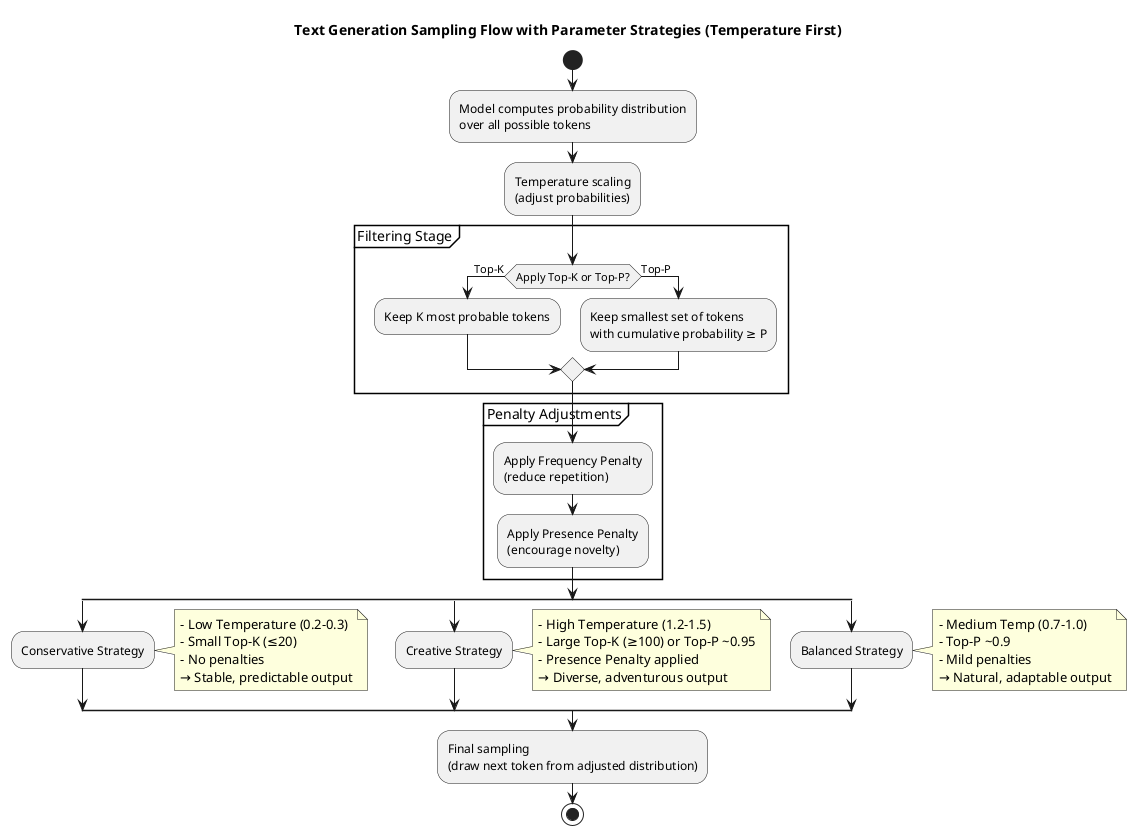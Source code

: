 @startuml
title Text Generation Sampling Flow with Parameter Strategies (Temperature First)

start

:Model computes probability distribution
over all possible tokens;

:Temperature scaling
(adjust probabilities);

partition "Filtering Stage" {
    if (Apply Top-K or Top-P?) then (Top-K)
        :Keep K most probable tokens;
    else (Top-P)
        :Keep smallest set of tokens
        with cumulative probability ≥ P;
    endif
}

partition "Penalty Adjustments" {
    :Apply Frequency Penalty
    (reduce repetition);
    :Apply Presence Penalty
    (encourage novelty);
}

split
  :Conservative Strategy;
  note right
    - Low Temperature (0.2–0.3)
    - Small Top-K (≤20)
    - No penalties
    → Stable, predictable output
  end note
split again
  :Creative Strategy;
  note right
    - High Temperature (1.2–1.5)
    - Large Top-K (≥100) or Top-P ~0.95
    - Presence Penalty applied
    → Diverse, adventurous output
  end note
split again
  :Balanced Strategy;
  note right
    - Medium Temp (0.7–1.0)
    - Top-P ~0.9
    - Mild penalties
    → Natural, adaptable output
  end note
end split

:Final sampling
(draw next token from adjusted distribution);

stop
@enduml
